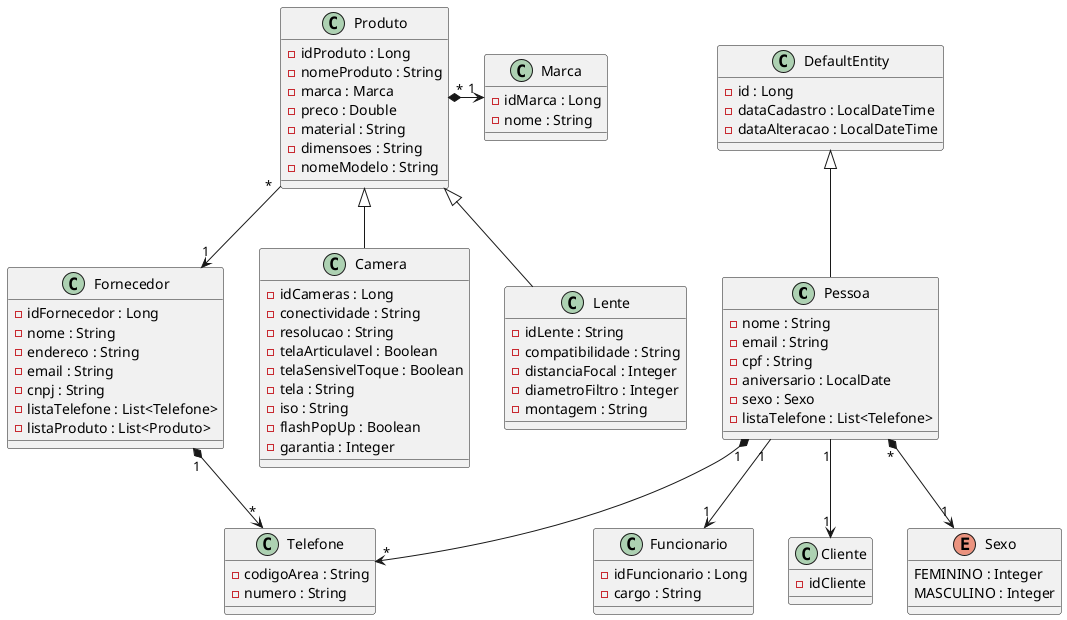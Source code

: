 @startuml ecommerce
class Pessoa{
  - nome : String
  - email : String
  - cpf : String
  - aniversario : LocalDate
  - sexo : Sexo
  - listaTelefone : List<Telefone>
}

class Funcionario{
  - idFuncionario : Long
  - cargo : String 
}

class Cliente{
  - idCliente
}


Enum Sexo{
  FEMININO : Integer
  MASCULINO : Integer
}


class Fornecedor{
  - idFornecedor : Long
  - nome : String
  - endereco : String 
  - email : String
  - cnpj : String
  - listaTelefone : List<Telefone>
  - listaProduto : List<Produto>
}


class Produto{
  - idProduto : Long
  - nomeProduto : String
  - marca : Marca
  - preco : Double
  - material : String
  - dimensoes : String
  - nomeModelo : String
}

class Camera{
  - idCameras : Long
  - conectividade : String
  - resolucao : String
  - telaArticulavel : Boolean
  - telaSensivelToque : Boolean
  - tela : String
  - iso : String
  - flashPopUp : Boolean
  - garantia : Integer
}

class Marca{
  - idMarca : Long
  - nome : String
}


class Lente{
  - idLente : String
  - compatibilidade : String
  - distanciaFocal : Integer
  - diametroFiltro : Integer
  - montagem : String
}

class DefaultEntity{
  - id : Long
  - dataCadastro : LocalDateTime
  - dataAlteracao : LocalDateTime
}

class Telefone{
  - codigoArea : String
  - numero : String
}

Pessoa "1" *--> "*" Telefone
Pessoa "1" --> "1" Funcionario
Pessoa "1" --> "1" Cliente
Pessoa "*" *--> "1" Sexo

Pessoa -up-|> DefaultEntity 

Marca "1" <-left-* "*" Produto

Fornecedor "1" *--> "*" Telefone
Produto "*" --> "1" Fornecedor
Produto <|-- Camera
Produto <|-- Lente
@enduml

